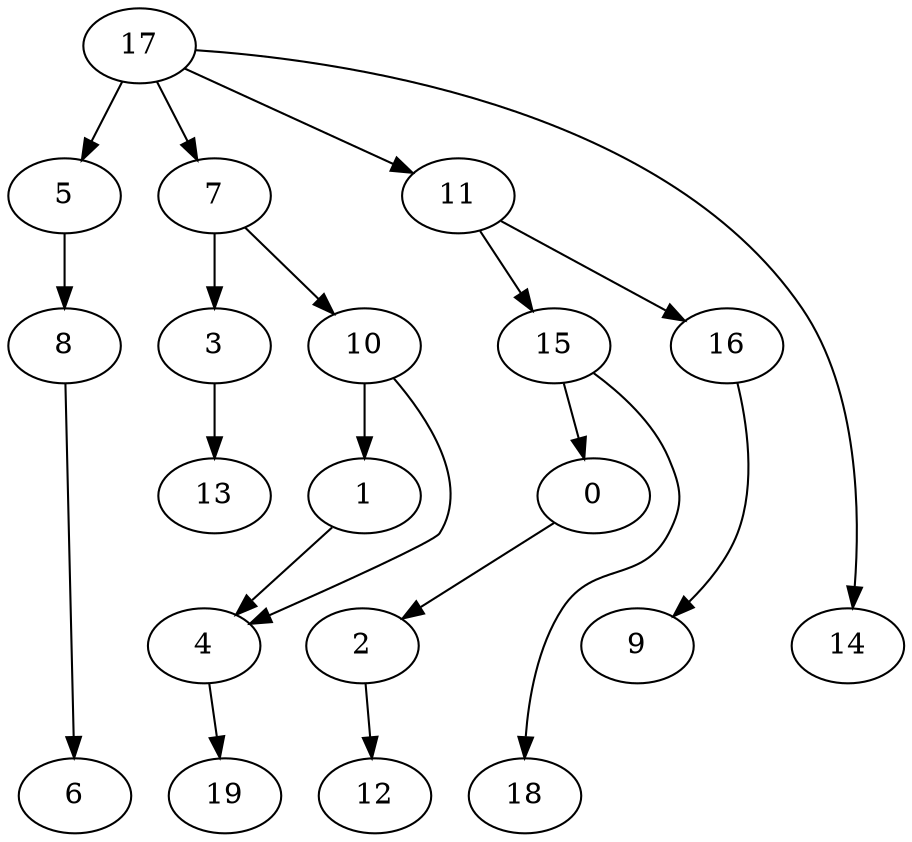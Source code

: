 digraph g {
0;
1;
2;
3;
4;
5;
6;
7;
8;
9;
10;
11;
12;
13;
14;
15;
16;
17;
18;
19;
0 -> 2 [weight=0];
1 -> 4 [weight=0];
2 -> 12 [weight=0];
3 -> 13 [weight=0];
4 -> 19 [weight=0];
5 -> 8 [weight=0];
7 -> 3 [weight=0];
7 -> 10 [weight=0];
8 -> 6 [weight=0];
10 -> 1 [weight=1];
10 -> 4 [weight=0];
11 -> 15 [weight=0];
11 -> 16 [weight=0];
15 -> 0 [weight=0];
15 -> 18 [weight=0];
16 -> 9 [weight=0];
17 -> 14 [weight=0];
17 -> 5 [weight=0];
17 -> 7 [weight=0];
17 -> 11 [weight=0];
}

